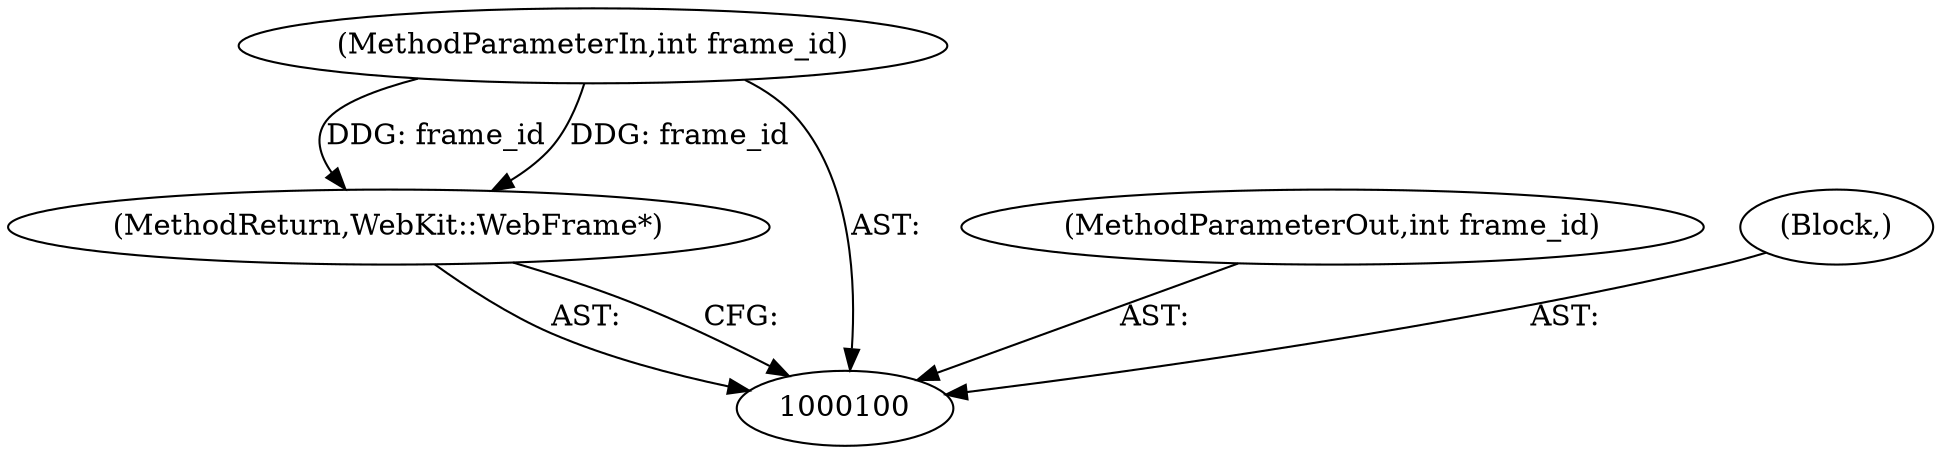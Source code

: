 digraph "0_Chrome_d1a59e4e845a01d7d7b80ef184b672752a9eae4d" {
"1000103" [label="(MethodReturn,WebKit::WebFrame*)"];
"1000101" [label="(MethodParameterIn,int frame_id)"];
"1000108" [label="(MethodParameterOut,int frame_id)"];
"1000102" [label="(Block,)"];
"1000103" -> "1000100"  [label="AST: "];
"1000103" -> "1000100"  [label="CFG: "];
"1000101" -> "1000103"  [label="DDG: frame_id"];
"1000101" -> "1000100"  [label="AST: "];
"1000101" -> "1000103"  [label="DDG: frame_id"];
"1000108" -> "1000100"  [label="AST: "];
"1000102" -> "1000100"  [label="AST: "];
}

